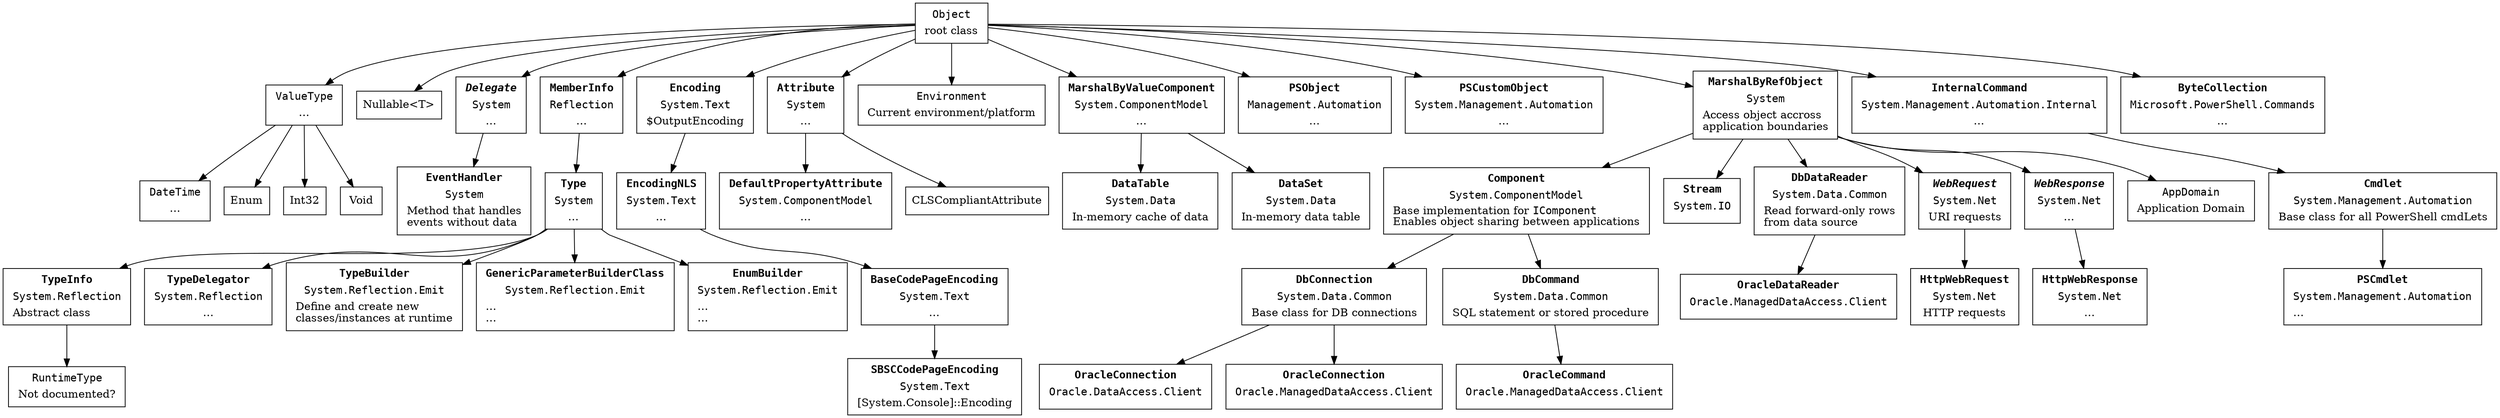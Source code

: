 digraph hierarchy {

    node [ shape=box ]
   
    System_Object[ label=< <table border="0"><tr><td align="text"><font face="Courier">Object</font></td></tr><tr><td align="text">root class<br align="left"/></td></tr></table> > ];


    System_ValueType [ label=< <table border="0"><tr><td align="text"><font face="Courier">ValueType</font></td></tr><tr><td>…</td></tr></table> > ];
    System_DateTime [ label=< <table border="0"><tr><td align="text"><font face="Courier">DateTime</font></td></tr><tr><td>…</td></tr></table> > ];

    System_Enum [ label = "Enum" ];

    System_Int32 [ label = "Int32" ];

    System_Void [ label = "Void" ];

    System_Nullable [ label = "Nullable<T>" ];

    System_Delegate [ label=< <table border="0">
       <tr><td align="text"><font face="Courier"><b><i>Delegate</i></b></font></td></tr>
       <tr><td><font face="Courier">System</font></td></tr>
       <tr><td align="text">…</td></tr></table> > ];

    System_Object -> System_Delegate

    System_EventHandler [ label=< <table border="0">
       <tr><td align="text"><font face="Courier"><b>EventHandler</b></font></td></tr>
       <tr><td><font face="Courier">System</font></td></tr>
       <tr><td align="text">Method that handles<br align="left"/>events without data<br align="left"/></td></tr></table> > ];

    System_Delegate -> System_EventHandler


//  System_Reflection_Memberinfo [ label = "Reflection.MemberInfo" ];

    System_Reflection_Memberinfo [ label=< <table border="0">
       <tr><td align="text"><font face="Courier"><b>MemberInfo</b></font></td></tr>
       <tr><td align="text"><font face="Courier">Reflection</font></td></tr>
       <tr><td>…</td></tr></table> > ];

    System_Reflection_TypeInfo [ label=< <table border="0">
       <tr><td align="text"><font face="Courier"><b>TypeInfo</b></font></td></tr>
       <tr><td><font face="Courier">System.Reflection</font></td></tr>
       <tr><td align="text">Abstract class<br align="left"/></td></tr></table> > ];

    System_Reflection_TypeDelegator [ label=< <table border="0">
       <tr><td align="text"><font face="Courier"><b>TypeDelegator</b></font></td></tr>
       <tr><td align="text"><font face="Courier">System.Reflection</font></td></tr>
       <tr><td>…</td></tr></table> > ];

    System_Reflection_Emit_TypeBuilder [ label=< <table border="0">
       <tr><td align="text"><font face="Courier"><b>TypeBuilder</b></font></td></tr>
       <tr><td align="text"><font face="Courier">System.Reflection.Emit</font></td></tr>
       <tr><td align="text">Define and create new<br align="left"/>classes/instances at runtime<br align="left"/></td></tr>
    </table> > ];

    System_Reflection_Emit_GenericTypeParameterBuilderClass [ label=< <table border="0">
       <tr><td align="text"><font face="Courier"><b>GenericParameterBuilderClass</b></font></td></tr>
       <tr><td align="text"><font face="Courier">System.Reflection.Emit</font></td></tr>
       <tr><td align="text">…<br align="left"/>…<br align="left"/></td></tr>
    </table> > ];

    System_Reflection_Emit_EnumBuilder [ label=< <table border="0">
       <tr><td align="text"><font face="Courier"><b>EnumBuilder</b></font></td></tr>
       <tr><td align="text"><font face="Courier">System.Reflection.Emit</font></td></tr>
       <tr><td align="text">…<br align="left"/>…<br align="left"/></td></tr>
    </table> > ];

    System_Type [ label=< <table border="0">
       <tr><td align="text"><font face="Courier"><b>Type</b></font></td></tr>
       <tr><td align="text"><font face="Courier">System</font></td></tr>
       <tr><td>…</td></tr></table> > ];

    System_Text_Encoding [ label=< <table border="0">
       <tr><td align="text"><font face="Courier"><b>Encoding</b></font></td></tr>
       <tr><td align="text"><font face="Courier">System.Text</font></td></tr>
       <tr><td align="text">$OutputEncoding<br align="left"/></td></tr></table> > ];

    System_Object -> System_Text_Encoding

    System_Text_EncodingNLS [ label=< <table border="0">
       <tr><td align="text"><font face="Courier"><b>EncodingNLS</b></font></td></tr>
       <tr><td align="text"><font face="Courier">System.Text</font></td></tr>
       <tr><td>…</td></tr></table> > ];

    System_Text_Encoding -> System_Text_EncodingNLS

    System_Text_BaseCodePageEncoding [ label=< <table border="0">
       <tr><td align="text"><font face="Courier"><b>BaseCodePageEncoding</b></font></td></tr>
       <tr><td align="text"><font face="Courier">System.Text</font></td></tr>
       <tr><td>…</td></tr></table> > ];

    System_Text_EncodingNLS -> System_Text_BaseCodePageEncoding

    System_Text_SBSCCodePageEncoding [ label=< <table border="0">
       <tr><td align="text"><font face="Courier"><b>SBSCCodePageEncoding</b></font></td></tr>
       <tr><td align="text"><font face="Courier">System.Text</font></td></tr>
       <tr><td align="text">[System.Console]::Encoding</td></tr></table> > ];

    System_Text_BaseCodePageEncoding -> System_Text_SBSCCodePageEncoding

    System_Type -> System_Reflection_TypeInfo;
    System_Type -> System_Reflection_TypeDelegator;
    System_Type -> System_Reflection_Emit_TypeBuilder;
    System_Type -> System_Reflection_Emit_GenericTypeParameterBuilderClass;
    System_Type -> System_Reflection_Emit_EnumBuilder;

    System_Object -> System_ValueType;

    System_Object -> System_Nullable;

//  System_Attribute [ label=< <table border="0"><tr><td align="text"><font face="Courier">System.Attribute</font></td></tr><tr><td>…</td></tr></table> > ];
    System_Attribute [ label=< <table border="0">
       <tr><td align="text"><font face="Courier"><b>Attribute</b></font></td></tr>
       <tr><td align="text"><font face="Courier">System</font></td></tr>
       <tr><td>…</td></tr></table> > ];

//  System_DefaultPropertyAttribute [ label=< <table border="0"><tr><td align="text"><font face="Courier">ComponentModel.DefaultPropertyAttribute</font></td></tr><tr><td>…</td></tr></table> > ];
    System_DefaultPropertyAttribute [ label=< <table border="0">
       <tr><td align="text"><font face="Courier"><b>DefaultPropertyAttribute</b></font></td></tr>
       <tr><td align="text"><font face="Courier">System.ComponentModel</font></td></tr>
       <tr><td>…</td></tr></table> > ];

    System_Environment [ label=< <table border="0"><tr><td align="text"><font face="Courier">Environment</font></td></tr><tr><td>Current environment/platform</td></tr></table> > ];

//  System_Data_DataTable[ label=< <table border="0"><tr><td align="text"><font face="Courier">Data.DataTable</font></td></tr><tr><td align="text">In-Memory table<br align="left"/></td></tr></table> > ];
    System_Data_DataTable [ label=< <table border="0">
       <tr><td align="text"><font face="Courier"><b>DataTable</b></font></td></tr>
       <tr><td align="text"><font face="Courier">System.Data</font></td></tr>
       <tr><td>In-memory cache of data</td></tr></table> > ];
    System_ComponentModel_MarshalByValueComponent-> System_Data_DataTable;

    System_Data_DataSet [ label=< <table border="0">
       <tr><td align="text"><font face="Courier"><b>DataSet</b></font></td></tr>
       <tr><td align="text"><font face="Courier">System.Data</font></td></tr>
       <tr><td>In-memory data table</td></tr></table> > ];

    System_ComponentModel_MarshalByValueComponent-> System_Data_DataSet;

    System_Management_Automation_PSObject [ label=< <table border="0">
       <tr><td align="text"><font face="Courier"><b>PSObject</b></font></td></tr>
       <tr><td align="text"><font face="Courier">Management.Automation</font></td></tr>
       <tr><td>…</td></tr></table> > ];

    System_Management_Automation_PSCustomObject [ label=< <table border="0">
       <tr><td align="text"><font face="Courier"><b>PSCustomObject</b></font></td></tr>
       <tr><td align="text"><font face="Courier">System.Management.Automation</font></td></tr>
       <tr><td>…</td></tr></table> > ];

//  System_Management_Automation_PSCustomObject [ label=< <table border="0">
//     <tr><td align="text"><font face="Courier">Management.Automation</font></td></tr>
//     <tr><td align="text"><font face="Courier">PSCustomObject</font></td></tr>
//     <tr><td>…</td></tr></table> > ];

//  System_ComponentModel_MarshalByValueComponent[ label=< <table border="0"><tr><td align="text"><font face="Courier">ComponentModel.MarshalByValueComponent</font></td></tr><tr><td align="text">- Implements IComponent<br align="left"/>- Provides the base implementation<br align="left"/>for remotable components<br align="left"/>that are marshaled by value <br align="left"/>(a copy of the serialized object is passed).<br align="left"/></td></tr></table> > ];
    System_ComponentModel_MarshalByValueComponent [ label=< <table border="0">
       <tr><td align="text"><font face="Courier"><b>MarshalByValueComponent</b></font></td></tr>
       <tr><td align="text"><font face="Courier">System.ComponentModel</font></td></tr>
       <tr><td>…</td></tr></table> > ];

    System_ComponentModel_Component [ label=< <table border="0">
       <tr><td align="text"><font face="Courier"><b>Component</b></font></td></tr>
       <tr><td align="text"><font face="Courier">System.ComponentModel</font></td></tr>
       <tr><td align="text">Base implementation for <font face="monospace">IComponent</font><br align="left"/>Enables object sharing between applications<br align="left"/></td></tr></table> > ];

    System_Data_Common_DbConnection [ label=< <table border="0">
       <tr><td align="text"><font face="Courier"><b>DbConnection</b></font></td></tr>
       <tr><td align="text"><font face="Courier">System.Data.Common</font></td></tr>
       <tr><td>Base class for DB connections</td></tr></table> > ];

    System_Data_Common_DbCommand [ label=< <table border="0">
       <tr><td align="text"><font face="Courier"><b>DbCommand</b></font></td></tr>
       <tr><td align="text"><font face="Courier">System.Data.Common</font></td></tr>
       <tr><td>SQL statement or stored procedure</td></tr></table> > ];

    System_IO_Stream [ label=< <table border="0">
       <tr><td align="text"><font face="Courier"><b>Stream</b></font></td></tr>
       <tr><td align="text"><font face="Courier">System.IO</font></td></tr>
       <tr><td></td></tr></table> > ];

    System_MarshalByRefObject -> System_IO_Stream

    System_Data_Common_DbDataReader [ label=< <table border="0">
       <tr><td align="text"><font face="Courier"><b>DbDataReader</b></font></td></tr>
       <tr><td align="text"><font face="Courier">System.Data.Common</font></td></tr>
       <tr><td align="text">Read forward-only rows<br align="left"/>from data source<br align="left"/></td></tr></table> > ];

    System_MarshalByRefObject -> System_Data_Common_DbDataReader

    System_Net_WebRequest [ label=< <table border="0">
       <tr><td align="text"><font face="Courier"><b><i>WebRequest</i></b></font></td></tr>
       <tr><td align="text"><font face="Courier">System.Net</font></td></tr>
       <tr><td align="text">URI requests</td></tr></table> > ];

    System_MarshalByRefObject -> System_Net_WebRequest

    System_Net_WebResponse [ label=< <table border="0">
       <tr><td align="text"><font face="Courier"><b><i>WebResponse</i></b></font></td></tr>
       <tr><td align="text"><font face="Courier">System.Net</font></td></tr>
       <tr><td align="text">…</td></tr></table> > ];

    System_MarshalByRefObject -> System_Net_WebResponse

    System_Net_HttpWebResponse [ label=< <table border="0">
       <tr><td align="text"><font face="Courier"><b>HttpWebResponse</b></font></td></tr>
       <tr><td align="text"><font face="Courier">System.Net</font></td></tr>
       <tr><td align="text">…</td></tr></table> > ];

    System_Net_WebResponse -> System_Net_HttpWebResponse

    System_Net_HttpWebRequest [ label=< <table border="0">
       <tr><td align="text"><font face="Courier"><b>HttpWebRequest</b></font></td></tr>
       <tr><td align="text"><font face="Courier">System.Net</font></td></tr>
       <tr><td align="text">HTTP requests</td></tr></table> > ];

    System_Net_WebRequest -> System_Net_HttpWebRequest

    Oracle_DataAccess_Client_OracleConnection [ label=< <table border="0">
       <tr><td align="text"><font face="Courier"><b>OracleConnection</b></font></td></tr>
       <tr><td align="text"><font face="Courier">Oracle.DataAccess.Client</font></td></tr>
       <tr><td></td></tr></table> > ];

    Oracle_ManagedDataAccess_Client_OracleConnection [ label=< <table border="0">
       <tr><td align="text"><font face="Courier"><b>OracleConnection</b></font></td></tr>
       <tr><td align="text"><font face="Courier">Oracle.ManagedDataAccess.Client</font></td></tr>
       <tr><td></td></tr></table> > ];

    Oracle_ManagedDataAccess_Client_OracleCommand [ label=< <table border="0">
       <tr><td align="text"><font face="Courier"><b>OracleCommand</b></font></td></tr>
       <tr><td align="text"><font face="Courier">Oracle.ManagedDataAccess.Client</font></td></tr>
       <tr><td></td></tr></table> > ];

    Oracle_ManagedDataAccess_Client_OracleDataReader [ label=< <table border="0">
       <tr><td align="text"><font face="Courier"><b>OracleDataReader</b></font></td></tr>
       <tr><td align="text"><font face="Courier">Oracle.ManagedDataAccess.Client</font></td></tr>
       <tr><td></td></tr></table> > ];

    System_Data_Common_DbDataReader -> Oracle_ManagedDataAccess_Client_OracleDataReader

    System_Management_Automation_Cmdlet [ label=< <table border="0">
       <tr><td align="text"><font face="Courier"><b>Cmdlet</b></font></td></tr>
       <tr><td align="text"><font face="Courier">System.Management.Automation</font></td></tr>
       <tr><td align="text">Base class for all PowerShell cmdLets<br align="left"/></td></tr></table> > ];

    System_Management_Automation_PSCmdlet [ label=< <table border="0">
       <tr><td align="text"><font face="Courier"><b>PSCmdlet</b></font></td></tr>
       <tr><td align="text"><font face="Courier">System.Management.Automation</font></td></tr>
       <tr><td align="text">…<br align="left"/></td></tr></table> > ];

    System_Management_Automation_Internal_InternalCommand [ label=< <table border="0">
       <tr><td align="text"><font face="Courier"><b>InternalCommand</b></font></td></tr>
       <tr><td align="text"><font face="Courier">System.Management.Automation.Internal</font></td></tr>
       <tr><td>…</td></tr></table> > ];

    System_MarshalByRefObject [ label=< <table border="0">
       <tr><td align="text"><font face="Courier"><b>MarshalByRefObject</b></font></td></tr>
       <tr><td align="text"><font face="Courier">System</font></td></tr>
       <tr><td align="text">Access object accross<br align="left"/>application boundaries<br align="left"/></td></tr></table> > ];

     System_AppDomain [ label=< <table border="0">
                             <tr><td align="text"><font face="Courier">AppDomain</font></td></tr>
                             <tr><td>Application Domain</td></tr></table> > ];

    Microsoft_PowerShell_Commands_ByteCollection [ label=< <table border="0">
       <tr><td align="text"><font face="Courier"><b>ByteCollection</b></font></td></tr>
       <tr><td align="text"><font face="Courier">Microsoft.PowerShell.Commands</font></td></tr>
       <tr><td>…</td></tr></table> > ];

    System_Object -> Microsoft_PowerShell_Commands_ByteCollection


    System_CLSCompliantAttribute [ label = "CLSCompliantAttribute" ];

    System_ValueType -> System_Enum;
    System_ValueType -> System_DateTime;

    System_ValueType -> System_Int32;

    System_ValueType -> System_Void;

    System_Object -> System_Reflection_Memberinfo;
    System_Object -> System_Environment;

    System_Object -> System_Attribute;

    System_Attribute -> System_CLSCompliantAttribute;
    System_Attribute -> System_DefaultPropertyAttribute;

    System_Reflection_Memberinfo -> System_Type;

    System_RuntimeType [ label=< <table border="0"><tr><td align="text"><font face="Courier">RuntimeType</font></td></tr><tr><td>Not documented?</td></tr></table> > ];
    System_Reflection_TypeInfo -> System_RuntimeType;

    System_Object -> System_ComponentModel_MarshalByValueComponent;

    System_Object -> System_Management_Automation_PSObject;
    System_Object -> System_Management_Automation_PSCustomObject;


   System_Object -> System_MarshalByRefObject;
   System_MarshalByRefObject -> System_AppDomain;

   System_Object -> System_Management_Automation_Internal_InternalCommand
   System_Management_Automation_Internal_InternalCommand -> System_Management_Automation_Cmdlet
   System_Management_Automation_Cmdlet -> System_Management_Automation_PSCmdlet

   System_MarshalByRefObject -> System_ComponentModel_Component
   System_ComponentModel_Component -> System_Data_Common_DbConnection
   System_Data_Common_DbConnection -> Oracle_DataAccess_Client_OracleConnection
   System_Data_Common_DbConnection -> Oracle_ManagedDataAccess_Client_OracleConnection

   System_ComponentModel_Component -> System_Data_Common_DbCommand
   System_Data_Common_DbCommand -> Oracle_ManagedDataAccess_Client_OracleCommand

}
